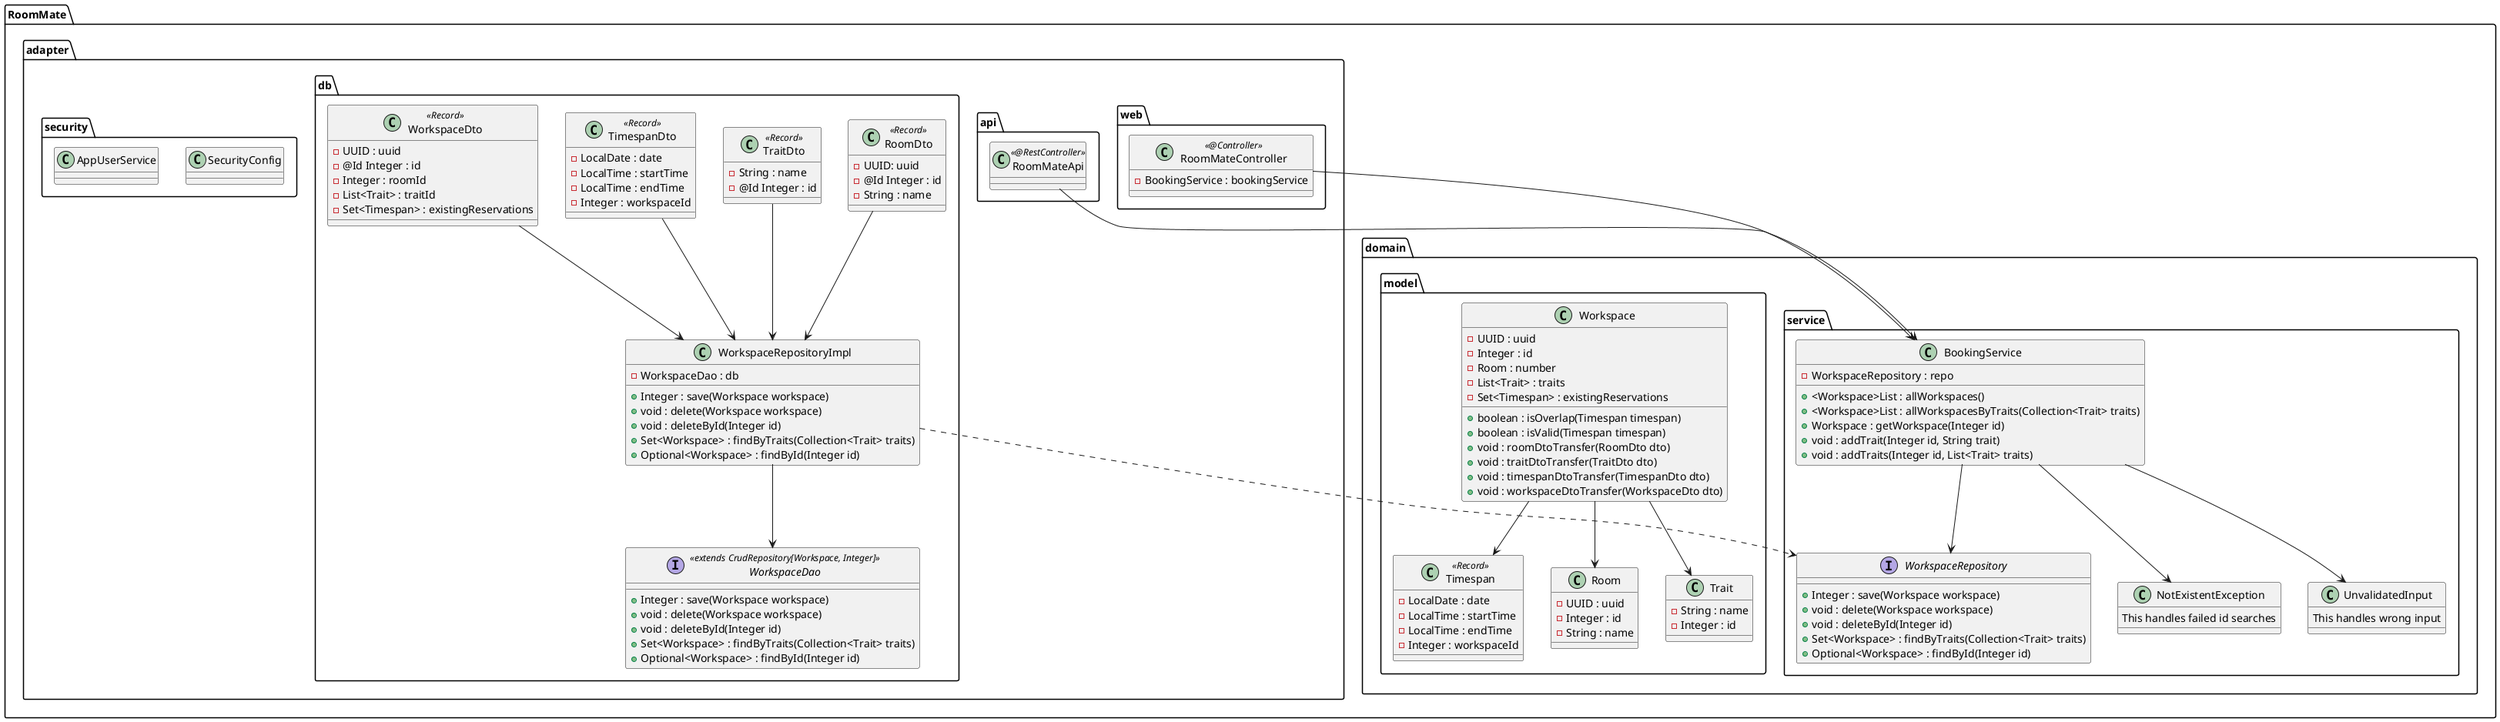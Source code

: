 @startuml
'https://plantuml.com/class-diagram

package RoomMate{


package adapter{

    package web{

        class RoomMateController << @Controller >>{
            - BookingService : bookingService
        }

    }

    package db{

        class WorkspaceRepositoryImpl{
            - WorkspaceDao : db
            + Integer : save(Workspace workspace)
            + void : delete(Workspace workspace)
            + void : deleteById(Integer id)
            + Set<Workspace> : findByTraits(Collection<Trait> traits)
            + Optional<Workspace> : findById(Integer id)
        }
        interface WorkspaceDao << extends CrudRepository[Workspace, Integer] >>{
            + Integer : save(Workspace workspace)
            + void : delete(Workspace workspace)
            + void : deleteById(Integer id)
            + Set<Workspace> : findByTraits(Collection<Trait> traits)
            + Optional<Workspace> : findById(Integer id)
        }
        class RoomDto << Record >> {
            - UUID: uuid
            - @Id Integer : id
            - String : name
        }
        class TraitDto << Record >> {
            - String : name
            - @Id Integer : id
        }
        class TimespanDto << Record >> {
            - LocalDate : date
            - LocalTime : startTime
            - LocalTime : endTime
            - Integer : workspaceId
        }
        class WorkspaceDto << Record >> {
            - UUID : uuid
            - @Id Integer : id
            - Integer : roomId
            - List<Trait> : traitId
            - Set<Timespan> : existingReservations
        }

    }

    package api{

        class RoomMateApi << @RestController >>{}

    }

    package security{

        class SecurityConfig{}
        class AppUserService{}

    }

}

package domain{

    package service{

        interface WorkspaceRepository{
            + Integer : save(Workspace workspace)
            + void : delete(Workspace workspace)
            + void : deleteById(Integer id)
            + Set<Workspace> : findByTraits(Collection<Trait> traits)
            + Optional<Workspace> : findById(Integer id)
        }
        class BookingService{
            - WorkspaceRepository : repo
            + <Workspace>List : allWorkspaces()
            + <Workspace>List : allWorkspacesByTraits(Collection<Trait> traits)
            + Workspace : getWorkspace(Integer id)
            + void : addTrait(Integer id, String trait)
            + void : addTraits(Integer id, List<Trait> traits)
        }
        class NotExistentException{
            This handles failed id searches
        }
        class UnvalidatedInput{
            This handles wrong input
        }

    }

    package model{

        class Room{
            - UUID : uuid
            - Integer : id
            - String : name
        }
        class Trait{
            - String : name
            - Integer : id
        }
        class Timespan << Record >> {
            - LocalDate : date
            - LocalTime : startTime
            - LocalTime : endTime
            - Integer : workspaceId
        }
        class Workspace{
            - UUID : uuid
            - Integer : id
            - Room : number
            - List<Trait> : traits
            - Set<Timespan> : existingReservations
            + boolean : isOverlap(Timespan timespan)
            + boolean : isValid(Timespan timespan)
            + void : roomDtoTransfer(RoomDto dto)
            + void : traitDtoTransfer(TraitDto dto)
            + void : timespanDtoTransfer(TimespanDto dto)
            + void : workspaceDtoTransfer(WorkspaceDto dto)
        }

    }

}

'Adapter - api
RoomMateApi --> BookingService

'Adapter - web
RoomMateController --> BookingService

'Adapter - db
WorkspaceRepositoryImpl ..> WorkspaceRepository
WorkspaceRepositoryImpl --> WorkspaceDao

RoomDto --> WorkspaceRepositoryImpl
TraitDto --> WorkspaceRepositoryImpl
TimespanDto --> WorkspaceRepositoryImpl
WorkspaceDto --> WorkspaceRepositoryImpl

'Domain - Application Service
BookingService --> WorkspaceRepository
BookingService --> NotExistentException
BookingService --> UnvalidatedInput

'Domain - Model
Workspace --> Room
Workspace --> Trait
Workspace --> Timespan

}

@enduml